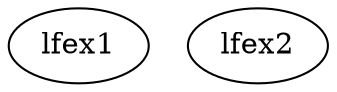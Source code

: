/* Created by mdot for Matlab */
digraph m2html {

  lfex1 [URL="lfex1.html"];
  lfex2 [URL="lfex2.html"];
}